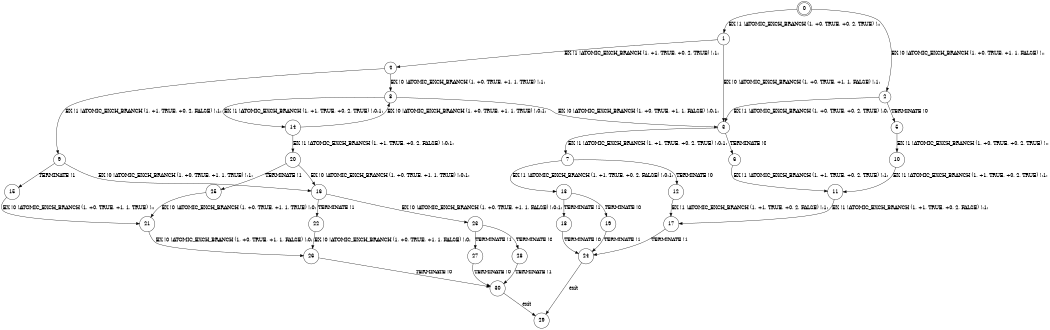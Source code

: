 digraph BCG {
size = "7, 10.5";
center = TRUE;
node [shape = circle];
0 [peripheries = 2];
0 -> 1 [label = "EX !1 !ATOMIC_EXCH_BRANCH (1, +0, TRUE, +0, 2, TRUE) !::"];
0 -> 2 [label = "EX !0 !ATOMIC_EXCH_BRANCH (1, +0, TRUE, +1, 1, FALSE) !::"];
1 -> 3 [label = "EX !0 !ATOMIC_EXCH_BRANCH (1, +0, TRUE, +1, 1, FALSE) !:1:"];
1 -> 4 [label = "EX !1 !ATOMIC_EXCH_BRANCH (1, +1, TRUE, +0, 2, TRUE) !:1:"];
2 -> 5 [label = "TERMINATE !0"];
2 -> 3 [label = "EX !1 !ATOMIC_EXCH_BRANCH (1, +0, TRUE, +0, 2, TRUE) !:0:"];
3 -> 6 [label = "TERMINATE !0"];
3 -> 7 [label = "EX !1 !ATOMIC_EXCH_BRANCH (1, +1, TRUE, +0, 2, TRUE) !:0:1:"];
4 -> 8 [label = "EX !0 !ATOMIC_EXCH_BRANCH (1, +0, TRUE, +1, 1, TRUE) !:1:"];
4 -> 9 [label = "EX !1 !ATOMIC_EXCH_BRANCH (1, +1, TRUE, +0, 2, FALSE) !:1:"];
5 -> 10 [label = "EX !1 !ATOMIC_EXCH_BRANCH (1, +0, TRUE, +0, 2, TRUE) !::"];
6 -> 11 [label = "EX !1 !ATOMIC_EXCH_BRANCH (1, +1, TRUE, +0, 2, TRUE) !:1:"];
7 -> 12 [label = "TERMINATE !0"];
7 -> 13 [label = "EX !1 !ATOMIC_EXCH_BRANCH (1, +1, TRUE, +0, 2, FALSE) !:0:1:"];
8 -> 14 [label = "EX !1 !ATOMIC_EXCH_BRANCH (1, +1, TRUE, +0, 2, TRUE) !:0:1:"];
8 -> 3 [label = "EX !0 !ATOMIC_EXCH_BRANCH (1, +0, TRUE, +1, 1, FALSE) !:0:1:"];
9 -> 15 [label = "TERMINATE !1"];
9 -> 16 [label = "EX !0 !ATOMIC_EXCH_BRANCH (1, +0, TRUE, +1, 1, TRUE) !:1:"];
10 -> 11 [label = "EX !1 !ATOMIC_EXCH_BRANCH (1, +1, TRUE, +0, 2, TRUE) !:1:"];
11 -> 17 [label = "EX !1 !ATOMIC_EXCH_BRANCH (1, +1, TRUE, +0, 2, FALSE) !:1:"];
12 -> 17 [label = "EX !1 !ATOMIC_EXCH_BRANCH (1, +1, TRUE, +0, 2, FALSE) !:1:"];
13 -> 18 [label = "TERMINATE !1"];
13 -> 19 [label = "TERMINATE !0"];
14 -> 20 [label = "EX !1 !ATOMIC_EXCH_BRANCH (1, +1, TRUE, +0, 2, FALSE) !:0:1:"];
14 -> 8 [label = "EX !0 !ATOMIC_EXCH_BRANCH (1, +0, TRUE, +1, 1, TRUE) !:0:1:"];
15 -> 21 [label = "EX !0 !ATOMIC_EXCH_BRANCH (1, +0, TRUE, +1, 1, TRUE) !::"];
16 -> 22 [label = "TERMINATE !1"];
16 -> 23 [label = "EX !0 !ATOMIC_EXCH_BRANCH (1, +0, TRUE, +1, 1, FALSE) !:0:1:"];
17 -> 24 [label = "TERMINATE !1"];
18 -> 24 [label = "TERMINATE !0"];
19 -> 24 [label = "TERMINATE !1"];
20 -> 25 [label = "TERMINATE !1"];
20 -> 16 [label = "EX !0 !ATOMIC_EXCH_BRANCH (1, +0, TRUE, +1, 1, TRUE) !:0:1:"];
21 -> 26 [label = "EX !0 !ATOMIC_EXCH_BRANCH (1, +0, TRUE, +1, 1, FALSE) !:0:"];
22 -> 26 [label = "EX !0 !ATOMIC_EXCH_BRANCH (1, +0, TRUE, +1, 1, FALSE) !:0:"];
23 -> 27 [label = "TERMINATE !1"];
23 -> 28 [label = "TERMINATE !0"];
24 -> 29 [label = "exit"];
25 -> 21 [label = "EX !0 !ATOMIC_EXCH_BRANCH (1, +0, TRUE, +1, 1, TRUE) !:0:"];
26 -> 30 [label = "TERMINATE !0"];
27 -> 30 [label = "TERMINATE !0"];
28 -> 30 [label = "TERMINATE !1"];
30 -> 29 [label = "exit"];
}
